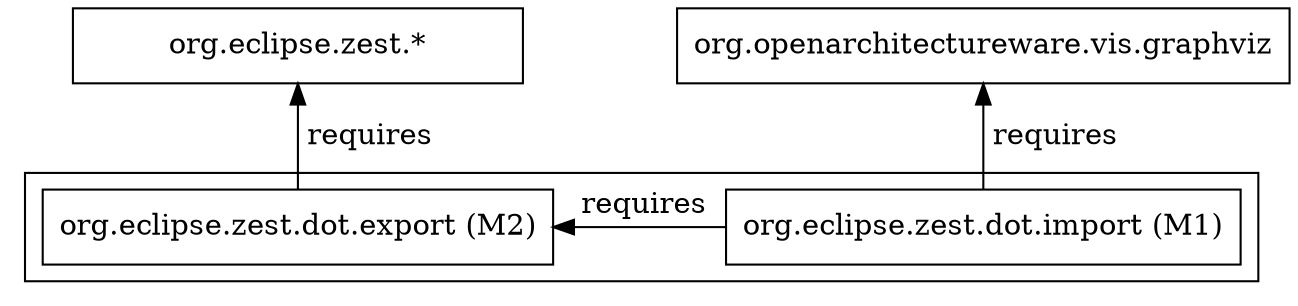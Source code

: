 /*******************************************************************************
 * Copyright (c) 2009 Fabian Steeg. All rights reserved. This program and the
 * accompanying materials are made available under the terms of the Eclipse
 * Public License v1.0 which accompanies this distribution, and is available at
 * http://www.eclipse.org/legal/epl-v10.html
 * <p/>
 * Contributors: Fabian Steeg - initial API and implementation; see bug 277380
 *******************************************************************************/
digraph dependencies{
	//rankdir=TD
	node[shape=box width=3]
	edge[]
	zest[label="org.eclipse.zest.*"]
	graphviz[label="org.openarchitectureware.vis.graphviz"]
	subgraph cluster_0{
		//label="dot4zest"
		import[label="org.eclipse.zest.dot.import (M1)"]
		export[label="org.eclipse.zest.dot.export (M2)"]
	}
	zest->export[label=" requires" dir=back]
	export->import[label=" requires" dir=back constraint=false]
	graphviz->import[label=" requires" dir=back]
}